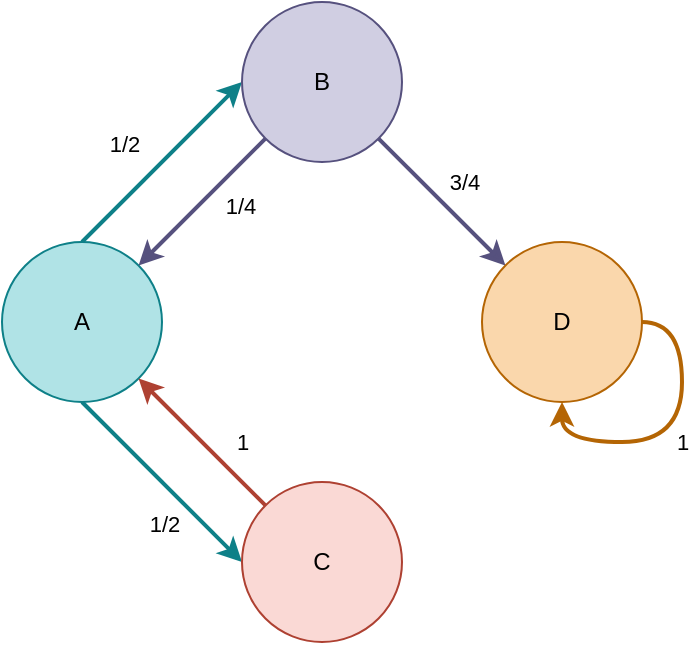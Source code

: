 <mxfile version="22.0.6" type="device">
  <diagram name="Page-1" id="T056iehUaS95CJMh_BP8">
    <mxGraphModel dx="1195" dy="621" grid="1" gridSize="10" guides="1" tooltips="1" connect="1" arrows="1" fold="1" page="1" pageScale="1" pageWidth="850" pageHeight="1100" math="0" shadow="0">
      <root>
        <mxCell id="0" />
        <mxCell id="1" parent="0" />
        <mxCell id="KAv8IfsHmqqQ4qrLPRzv-8" style="rounded=0;orthogonalLoop=1;jettySize=auto;html=1;exitX=0.5;exitY=0;exitDx=0;exitDy=0;entryX=0;entryY=0.5;entryDx=0;entryDy=0;fillColor=#b0e3e6;strokeColor=#0e8088;strokeWidth=2;" parent="1" source="KAv8IfsHmqqQ4qrLPRzv-4" target="KAv8IfsHmqqQ4qrLPRzv-5" edge="1">
          <mxGeometry relative="1" as="geometry" />
        </mxCell>
        <mxCell id="KAv8IfsHmqqQ4qrLPRzv-9" value="&lt;div&gt;1/2&lt;/div&gt;" style="edgeLabel;html=1;align=center;verticalAlign=middle;resizable=0;points=[];" parent="KAv8IfsHmqqQ4qrLPRzv-8" vertex="1" connectable="0">
          <mxGeometry x="-0.125" y="1" relative="1" as="geometry">
            <mxPoint x="-14" y="-14" as="offset" />
          </mxGeometry>
        </mxCell>
        <mxCell id="KAv8IfsHmqqQ4qrLPRzv-10" style="rounded=0;orthogonalLoop=1;jettySize=auto;html=1;exitX=0.5;exitY=1;exitDx=0;exitDy=0;entryX=0;entryY=0.5;entryDx=0;entryDy=0;fillColor=#b0e3e6;strokeColor=#0e8088;strokeWidth=2;" parent="1" source="KAv8IfsHmqqQ4qrLPRzv-4" target="KAv8IfsHmqqQ4qrLPRzv-6" edge="1">
          <mxGeometry relative="1" as="geometry" />
        </mxCell>
        <mxCell id="KAv8IfsHmqqQ4qrLPRzv-11" value="1/2" style="edgeLabel;html=1;align=center;verticalAlign=middle;resizable=0;points=[];" parent="KAv8IfsHmqqQ4qrLPRzv-10" vertex="1" connectable="0">
          <mxGeometry x="0.475" y="-1" relative="1" as="geometry">
            <mxPoint x="-18" y="1" as="offset" />
          </mxGeometry>
        </mxCell>
        <mxCell id="KAv8IfsHmqqQ4qrLPRzv-4" value="A" style="ellipse;whiteSpace=wrap;html=1;aspect=fixed;fillColor=#b0e3e6;strokeColor=#0e8088;" parent="1" vertex="1">
          <mxGeometry x="240" y="240" width="80" height="80" as="geometry" />
        </mxCell>
        <mxCell id="KAv8IfsHmqqQ4qrLPRzv-14" style="rounded=0;orthogonalLoop=1;jettySize=auto;html=1;exitX=1;exitY=1;exitDx=0;exitDy=0;entryX=0;entryY=0;entryDx=0;entryDy=0;fillColor=#d0cee2;strokeColor=#56517e;strokeWidth=2;" parent="1" source="KAv8IfsHmqqQ4qrLPRzv-5" target="KAv8IfsHmqqQ4qrLPRzv-7" edge="1">
          <mxGeometry relative="1" as="geometry" />
        </mxCell>
        <mxCell id="KAv8IfsHmqqQ4qrLPRzv-15" value="3/4" style="edgeLabel;html=1;align=center;verticalAlign=middle;resizable=0;points=[];" parent="KAv8IfsHmqqQ4qrLPRzv-14" vertex="1" connectable="0">
          <mxGeometry x="0.588" y="4" relative="1" as="geometry">
            <mxPoint x="-11" y="-26" as="offset" />
          </mxGeometry>
        </mxCell>
        <mxCell id="KAv8IfsHmqqQ4qrLPRzv-16" style="rounded=0;orthogonalLoop=1;jettySize=auto;html=1;exitX=0;exitY=1;exitDx=0;exitDy=0;entryX=1;entryY=0;entryDx=0;entryDy=0;fillColor=#d0cee2;strokeColor=#56517e;strokeWidth=2;" parent="1" source="KAv8IfsHmqqQ4qrLPRzv-5" target="KAv8IfsHmqqQ4qrLPRzv-4" edge="1">
          <mxGeometry relative="1" as="geometry" />
        </mxCell>
        <mxCell id="KAv8IfsHmqqQ4qrLPRzv-17" value="1/4" style="edgeLabel;html=1;align=center;verticalAlign=middle;resizable=0;points=[];" parent="KAv8IfsHmqqQ4qrLPRzv-16" vertex="1" connectable="0">
          <mxGeometry x="-0.212" y="4" relative="1" as="geometry">
            <mxPoint x="9" y="6" as="offset" />
          </mxGeometry>
        </mxCell>
        <mxCell id="KAv8IfsHmqqQ4qrLPRzv-5" value="B" style="ellipse;whiteSpace=wrap;html=1;aspect=fixed;fillColor=#d0cee2;strokeColor=#56517e;" parent="1" vertex="1">
          <mxGeometry x="360" y="120" width="80" height="80" as="geometry" />
        </mxCell>
        <mxCell id="_gaqRXgaM2xNq_MZA9i5-1" style="rounded=0;orthogonalLoop=1;jettySize=auto;html=1;exitX=0;exitY=0;exitDx=0;exitDy=0;entryX=1;entryY=1;entryDx=0;entryDy=0;fillColor=#fad9d5;strokeColor=#ae4132;strokeWidth=2;" parent="1" source="KAv8IfsHmqqQ4qrLPRzv-6" target="KAv8IfsHmqqQ4qrLPRzv-4" edge="1">
          <mxGeometry relative="1" as="geometry" />
        </mxCell>
        <mxCell id="_gaqRXgaM2xNq_MZA9i5-2" value="1" style="edgeLabel;html=1;align=center;verticalAlign=middle;resizable=0;points=[];" parent="_gaqRXgaM2xNq_MZA9i5-1" vertex="1" connectable="0">
          <mxGeometry x="-0.305" relative="1" as="geometry">
            <mxPoint x="10" y="-10" as="offset" />
          </mxGeometry>
        </mxCell>
        <mxCell id="KAv8IfsHmqqQ4qrLPRzv-6" value="C" style="ellipse;whiteSpace=wrap;html=1;aspect=fixed;fillColor=#fad9d5;strokeColor=#ae4132;" parent="1" vertex="1">
          <mxGeometry x="360" y="360" width="80" height="80" as="geometry" />
        </mxCell>
        <mxCell id="KAv8IfsHmqqQ4qrLPRzv-7" value="D" style="ellipse;whiteSpace=wrap;html=1;aspect=fixed;fillColor=#fad7ac;strokeColor=#b46504;" parent="1" vertex="1">
          <mxGeometry x="480" y="240" width="80" height="80" as="geometry" />
        </mxCell>
        <mxCell id="KAv8IfsHmqqQ4qrLPRzv-12" style="edgeStyle=orthogonalEdgeStyle;rounded=0;orthogonalLoop=1;jettySize=auto;html=1;exitX=1;exitY=0.5;exitDx=0;exitDy=0;entryX=0.5;entryY=1;entryDx=0;entryDy=0;curved=1;fillColor=#fad7ac;strokeColor=#b46504;strokeWidth=2;" parent="1" source="KAv8IfsHmqqQ4qrLPRzv-7" target="KAv8IfsHmqqQ4qrLPRzv-7" edge="1">
          <mxGeometry relative="1" as="geometry" />
        </mxCell>
        <mxCell id="KAv8IfsHmqqQ4qrLPRzv-13" value="&lt;div&gt;1&lt;/div&gt;" style="edgeLabel;html=1;align=center;verticalAlign=middle;resizable=0;points=[];" parent="KAv8IfsHmqqQ4qrLPRzv-12" vertex="1" connectable="0">
          <mxGeometry x="0.163" y="-4" relative="1" as="geometry">
            <mxPoint x="13" y="4" as="offset" />
          </mxGeometry>
        </mxCell>
      </root>
    </mxGraphModel>
  </diagram>
</mxfile>
